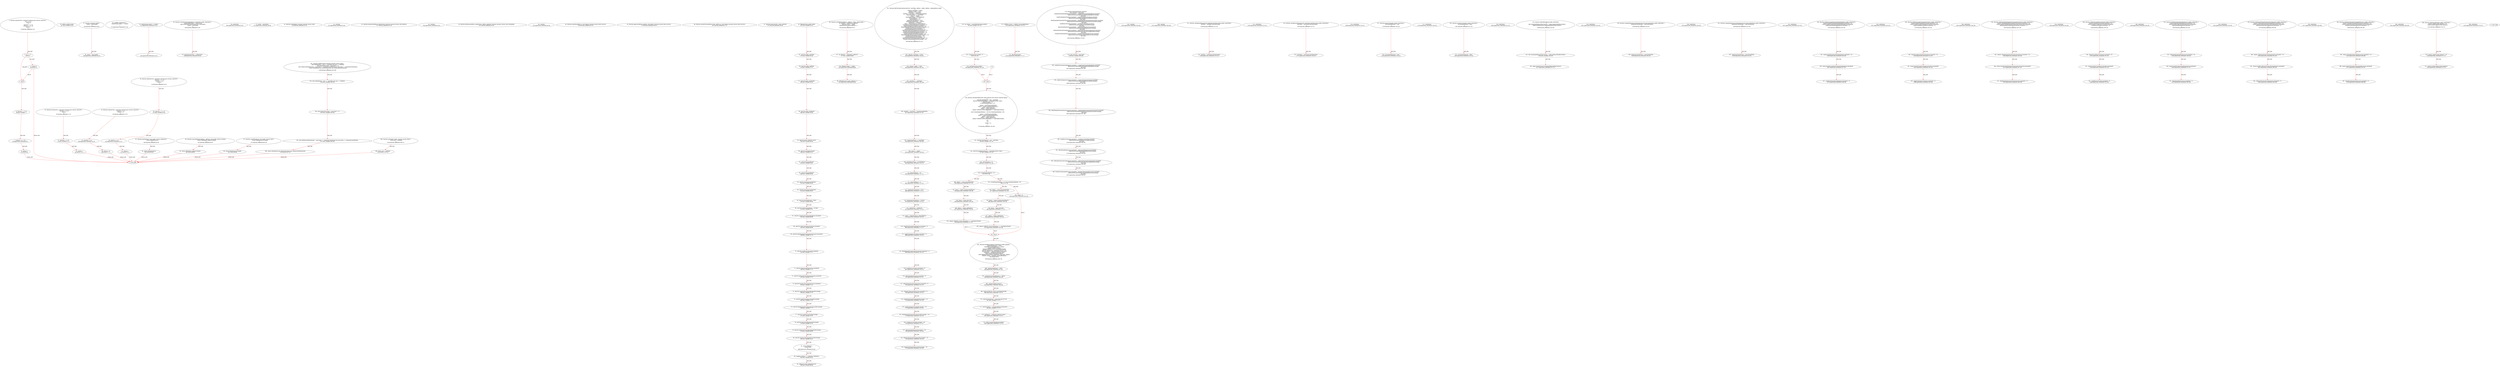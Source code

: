 digraph  {
12 [label="2_ function mul(uint256 a, uint256 b) internal pure returns (uint256) {\n    if (a == 0) {\n      return 0;\n    }\n    uint256 c = a * b;\n    assert(c / a == b);\n    return c;\n  }\n12-function_definition-3-10", method="mul(uint256 a,uint256 b)", type_label=function_definition];
29 [label="3_ if_a == 0\n29-if-4-6", method="mul(uint256 a,uint256 b)", type_label=if];
1574 [label="3_ end_if", method="mul(uint256 a,uint256 b)", type_label=end_if];
34 [label="4_ return 0;\n34-return-5-5", method="mul(uint256 a,uint256 b)", type_label=return];
36 [label="6_ uint256 c = a * b;\n36-new_variable-7-7", method="mul(uint256 a,uint256 b)", type_label=new_variable];
44 [label="7_ assert(c / a == b);\n44-expression_statement-8-8", method="mul(uint256 a,uint256 b)", type_label=expression_statement];
53 [label="8_ return c;\n53-return-9-9", method="mul(uint256 a,uint256 b)", type_label=return];
55 [label="10_ function div(uint256 a, uint256 b) internal pure returns (uint256) {\n    uint256 c = a / b;\n    return c;\n  }\n55-function_definition-11-14", method="div(uint256 a,uint256 b)", type_label=function_definition];
72 [label="11_ uint256 c = a / b;\n72-new_variable-12-12", method="div(uint256 a,uint256 b)", type_label=new_variable];
80 [label="12_ return c;\n80-return-13-13", method="div(uint256 a,uint256 b)", type_label=return];
82 [label="14_ function sub(uint256 a, uint256 b) internal pure returns (uint256) {\n    assert(b <= a);\n    return a - b;\n  }\n82-function_definition-15-18", method="sub(uint256 a,uint256 b)", type_label=function_definition];
99 [label="15_ assert(b <= a);\n99-expression_statement-16-16", method="sub(uint256 a,uint256 b)", type_label=expression_statement];
106 [label="16_ return a - b;\n106-return-17-17", method="sub(uint256 a,uint256 b)", type_label=return];
110 [label="18_ function add(uint256 a, uint256 b) internal pure returns (uint256) {\n    uint256 c = a + b;\n    assert(c >= a);\n    return c;\n  }\n110-function_definition-19-23", method="add(uint256 a,uint256 b)", type_label=function_definition];
127 [label="19_ uint256 c = a + b;\n127-new_variable-20-20", method="add(uint256 a,uint256 b)", type_label=new_variable];
135 [label="20_ assert(c >= a);\n135-expression_statement-21-21", method="add(uint256 a,uint256 b)", type_label=expression_statement];
142 [label="21_ return c;\n142-return-22-22", method="add(uint256 a,uint256 b)", type_label=return];
147 [label="25_ address public owner;\n147-new_variable-26-26", method="", type_label=new_variable];
162 [label="27_ function Ownable() public {\n    owner = msg.sender;\n  }\n162-function_definition-28-30", method="Ownable()", type_label=function_definition];
166 [label="28_ owner = msg.sender;\n166-expression_statement-29-29", method="Ownable()", type_label=expression_statement];
172 [label="30_ modifier onlyOwner() {\n    require(msg.sender == owner);\n    _;\n  }\n172-expression_statement-31-34", method="", type_label=expression_statement];
175 [label="31_ require(msg.sender == owner);\n175-expression_statement-32-32", method="", type_label=expression_statement];
184 [label="32_ _;\n184-expression_statement-33-33", method="", type_label=expression_statement];
186 [label="34_ function transferOwnership(address newOwner) public onlyOwner {\n    require(newOwner != address(0));\n    emit OwnershipTransferred(owner, newOwner);\n    owner = newOwner;\n  }\n186-function_definition-35-39", method="transferOwnership(address newOwner)", type_label=function_definition];
193 [label="34_ onlyOwner\n193-expression_statement-35-35", method="transferOwnership(address newOwner)", type_label=expression_statement];
196 [label="35_ require(newOwner != address(0));\n196-expression_statement-36-36", method="transferOwnership(address newOwner)", type_label=expression_statement];
211 [label="37_ owner = newOwner;\n211-expression_statement-38-38", method="transferOwnership(address newOwner)", type_label=expression_statement];
218 [label="41_ function totalSupply() external constant returns (uint);\n218-function_definition-42-42", method="totalSupply()", type_label=function_definition];
221 [label="41_ constant\n221-expression_statement-42-42", method="totalSupply()", type_label=expression_statement];
227 [label="42_ function balanceOf(address tokenOwner) external constant returns (uint balance);\n227-function_definition-43-43", method="balanceOf(address tokenOwner)", type_label=function_definition];
234 [label="42_ constant\n234-expression_statement-43-43", method="balanceOf(address tokenOwner)", type_label=expression_statement];
241 [label="43_ function allowance(address tokenOwner, address spender) external constant returns (uint remaining);\n241-function_definition-44-44", method="allowance(address tokenOwner,address spender)", type_label=function_definition];
252 [label="43_ constant\n252-expression_statement-44-44", method="allowance(address tokenOwner,address spender)", type_label=expression_statement];
259 [label="44_ function transfer(address to, uint tokens) external returns (bool success);\n259-function_definition-45-45", method="transfer(address to,uint tokens)", type_label=function_definition];
275 [label="45_ function approve(address spender, uint tokens) external returns (bool success);\n275-function_definition-46-46", method="approve(address spender,uint tokens)", type_label=function_definition];
291 [label="46_ function transferFrom(address from, address to, uint tokens) external returns (bool success);\n291-function_definition-47-47", method="transferFrom(address from,address to,uint tokens)", type_label=function_definition];
311 [label="47_ function burn(uint256 _value) external;\n311-function_definition-48-48", method="burn(uint256 _value)", type_label=function_definition];
367 [label="54_ TokenInterface public token;\n367-new_variable-55-55", method="", type_label=new_variable];
373 [label="55_ uint256 public startTime;\n373-new_variable-56-56", method="", type_label=new_variable];
378 [label="56_ uint256 public endTime;\n378-new_variable-57-57", method="", type_label=new_variable];
383 [label="57_ uint256 public ratePerWei;\n383-new_variable-58-58", method="", type_label=new_variable];
388 [label="58_ uint256 public weiRaised;\n388-new_variable-59-59", method="", type_label=new_variable];
393 [label="59_ uint256 public TOKENS_SOLD;\n393-new_variable-60-60", method="", type_label=new_variable];
398 [label="60_ uint256 maxTokensToSale;\n398-new_variable-61-61", method="", type_label=new_variable];
402 [label="61_ uint256 bonusInPhase1;\n402-new_variable-62-62", method="", type_label=new_variable];
406 [label="62_ uint256 bonusInPhase2;\n406-new_variable-63-63", method="", type_label=new_variable];
410 [label="63_ uint256 minimumContribution;\n410-new_variable-64-64", method="", type_label=new_variable];
414 [label="64_ uint256 maximumContribution;\n414-new_variable-65-65", method="", type_label=new_variable];
418 [label="65_ bool isCrowdsalePaused = false;\n418-new_variable-66-66", method="", type_label=new_variable];
424 [label="66_ uint256 totalDurationInDays = 30 days;\n424-new_variable-67-67", method="", type_label=new_variable];
430 [label="67_ uint256 LongTermFoundationBudgetAccumulated;\n430-new_variable-68-68", method="", type_label=new_variable];
434 [label="68_ uint256 LegalContingencyFundsAccumulated;\n434-new_variable-69-69", method="", type_label=new_variable];
438 [label="69_ uint256 MarketingAndCommunityOutreachAccumulated;\n438-new_variable-70-70", method="", type_label=new_variable];
442 [label="70_ uint256 CashReserveFundAccumulated;\n442-new_variable-71-71", method="", type_label=new_variable];
446 [label="71_ uint256 OperationalExpensesAccumulated;\n446-new_variable-72-72", method="", type_label=new_variable];
450 [label="72_ uint256 SoftwareProductDevelopmentAccumulated;\n450-new_variable-73-73", method="", type_label=new_variable];
454 [label="73_ uint256 FoundersTeamAndAdvisorsAccumulated;\n454-new_variable-74-74", method="", type_label=new_variable];
458 [label="74_ uint256 LongTermFoundationBudgetPercentage;\n458-new_variable-75-75", method="", type_label=new_variable];
462 [label="75_ uint256 LegalContingencyFundsPercentage;\n462-new_variable-76-76", method="", type_label=new_variable];
466 [label="76_ uint256 MarketingAndCommunityOutreachPercentage;\n466-new_variable-77-77", method="", type_label=new_variable];
470 [label="77_ uint256 CashReserveFundPercentage;\n470-new_variable-78-78", method="", type_label=new_variable];
474 [label="78_ uint256 OperationalExpensesPercentage;\n474-new_variable-79-79", method="", type_label=new_variable];
478 [label="79_ uint256 SoftwareProductDevelopmentPercentage;\n478-new_variable-80-80", method="", type_label=new_variable];
482 [label="80_ uint256 FoundersTeamAndAdvisorsPercentage;\n482-new_variable-81-81", method="", type_label=new_variable];
486 [label="81_ struct Whitelist {\n    	string Email;\n    }\n486-expression_statement-82-84", method="Whitelist()", type_label=expression_statement];
492 [label="84_ mapping (address => Whitelist) Whitelists;\n492-new_variable-85-85", method="", type_label=new_variable];
499 [label="85_ address[] public WhitelistsAccts;\n499-new_variable-86-86", method="", type_label=new_variable];
505 [label="86_ function setWhitelist(address _address, string _Email) public  {\n        var whitelist = Whitelists[_address];\n        whitelist.Email = _Email;\n    	WhitelistsAccts.push(_address) -1;\n    }\n505-function_definition-87-91", method="setWhitelist(address _address,string _Email)", type_label=function_definition];
517 [label="87_ var whitelist = Whitelists[_address];\n517-new_variable-88-88", method="setWhitelist(address _address,string _Email)", type_label=new_variable];
525 [label="88_ whitelist.Email = _Email;\n525-expression_statement-89-89", method="setWhitelist(address _address,string _Email)", type_label=expression_statement];
531 [label="89_ WhitelistsAccts.push(_address) -1;\n531-expression_statement-90-90", method="setWhitelist(address _address,string _Email)", type_label=expression_statement];
540 [label="91_ function getWhitelist() view public returns (address[]) {\n    	return WhitelistsAccts;\n    }\n540-function_definition-92-94", method="getWhitelist()", type_label=function_definition];
550 [label="92_ return WhitelistsAccts;\n550-return-93-93", method="getWhitelist()", type_label=return];
552 [label="94_ function searchWhitelist(address _address) view public returns (string){\n        return (Whitelists[_address].Email);\n    }\n552-function_definition-95-97", method="searchWhitelist(address _address)", type_label=function_definition];
565 [label="95_ return (Whitelists[_address].Email);\n565-return-96-96", method="searchWhitelist(address _address)", type_label=return];
572 [label="97_ function countWhitelists() view public returns (uint) {\n        return WhitelistsAccts.length;\n    }\n572-function_definition-98-100", method="countWhitelists()", type_label=function_definition];
581 [label="98_ return WhitelistsAccts.length;\n581-return-99-99", method="countWhitelists()", type_label=return];
603 [label="101_ function KRCPreSaleContract(uint256 _startTime, address _wallet, address _tokenAddress) public \n  {\n    require(_startTime >=now);\n    require(_wallet != 0x0);\n    startTime = _startTime;  \n    endTime = startTime + totalDurationInDays;\n    require(endTime >= startTime);\n    owner = _wallet;\n    maxTokensToSale = 87500000e18;\n    bonusInPhase1 = 10;\n    bonusInPhase2 = 5;\n    minimumContribution = 5e17;\n    maximumContribution = 150e18;\n    ratePerWei = 10000e18;\n    token = TokenInterface(_tokenAddress);\n    LongTermFoundationBudgetAccumulated = 0;\n    LegalContingencyFundsAccumulated = 0;\n    MarketingAndCommunityOutreachAccumulated = 0;\n    CashReserveFundAccumulated = 0;\n    OperationalExpensesAccumulated = 0;\n    SoftwareProductDevelopmentAccumulated = 0;\n    FoundersTeamAndAdvisorsAccumulated = 0;\n    LongTermFoundationBudgetPercentage = 15;\n    LegalContingencyFundsPercentage = 10;\n    MarketingAndCommunityOutreachPercentage = 10;\n    CashReserveFundPercentage = 20;\n    OperationalExpensesPercentage = 10;\n    SoftwareProductDevelopmentPercentage = 15;\n    FoundersTeamAndAdvisorsPercentage = 20;\n  }\n603-function_definition-102-131", method="KRCPreSaleContract(uint256 _startTime,address _wallet,address _tokenAddress)", type_label=function_definition];
619 [label="103_ require(_startTime >=now);\n619-expression_statement-104-104", method="KRCPreSaleContract(uint256 _startTime,address _wallet,address _tokenAddress)", type_label=expression_statement];
626 [label="104_ require(_wallet != 0x0);\n626-expression_statement-105-105", method="KRCPreSaleContract(uint256 _startTime,address _wallet,address _tokenAddress)", type_label=expression_statement];
633 [label="105_ startTime = _startTime;\n633-expression_statement-106-106", method="KRCPreSaleContract(uint256 _startTime,address _wallet,address _tokenAddress)", type_label=expression_statement];
637 [label="106_ endTime = startTime + totalDurationInDays;\n637-expression_statement-107-107", method="KRCPreSaleContract(uint256 _startTime,address _wallet,address _tokenAddress)", type_label=expression_statement];
643 [label="107_ require(endTime >= startTime);\n643-expression_statement-108-108", method="KRCPreSaleContract(uint256 _startTime,address _wallet,address _tokenAddress)", type_label=expression_statement];
650 [label="108_ owner = _wallet;\n650-expression_statement-109-109", method="KRCPreSaleContract(uint256 _startTime,address _wallet,address _tokenAddress)", type_label=expression_statement];
654 [label="109_ maxTokensToSale = 87500000e18;\n654-expression_statement-110-110", method="KRCPreSaleContract(uint256 _startTime,address _wallet,address _tokenAddress)", type_label=expression_statement];
658 [label="110_ bonusInPhase1 = 10;\n658-expression_statement-111-111", method="KRCPreSaleContract(uint256 _startTime,address _wallet,address _tokenAddress)", type_label=expression_statement];
662 [label="111_ bonusInPhase2 = 5;\n662-expression_statement-112-112", method="KRCPreSaleContract(uint256 _startTime,address _wallet,address _tokenAddress)", type_label=expression_statement];
666 [label="112_ minimumContribution = 5e17;\n666-expression_statement-113-113", method="KRCPreSaleContract(uint256 _startTime,address _wallet,address _tokenAddress)", type_label=expression_statement];
670 [label="113_ maximumContribution = 150e18;\n670-expression_statement-114-114", method="KRCPreSaleContract(uint256 _startTime,address _wallet,address _tokenAddress)", type_label=expression_statement];
674 [label="114_ ratePerWei = 10000e18;\n674-expression_statement-115-115", method="KRCPreSaleContract(uint256 _startTime,address _wallet,address _tokenAddress)", type_label=expression_statement];
678 [label="115_ token = TokenInterface(_tokenAddress);\n678-expression_statement-116-116", method="KRCPreSaleContract(uint256 _startTime,address _wallet,address _tokenAddress)", type_label=expression_statement];
685 [label="116_ LongTermFoundationBudgetAccumulated = 0;\n685-expression_statement-117-117", method="KRCPreSaleContract(uint256 _startTime,address _wallet,address _tokenAddress)", type_label=expression_statement];
689 [label="117_ LegalContingencyFundsAccumulated = 0;\n689-expression_statement-118-118", method="KRCPreSaleContract(uint256 _startTime,address _wallet,address _tokenAddress)", type_label=expression_statement];
693 [label="118_ MarketingAndCommunityOutreachAccumulated = 0;\n693-expression_statement-119-119", method="KRCPreSaleContract(uint256 _startTime,address _wallet,address _tokenAddress)", type_label=expression_statement];
697 [label="119_ CashReserveFundAccumulated = 0;\n697-expression_statement-120-120", method="KRCPreSaleContract(uint256 _startTime,address _wallet,address _tokenAddress)", type_label=expression_statement];
701 [label="120_ OperationalExpensesAccumulated = 0;\n701-expression_statement-121-121", method="KRCPreSaleContract(uint256 _startTime,address _wallet,address _tokenAddress)", type_label=expression_statement];
705 [label="121_ SoftwareProductDevelopmentAccumulated = 0;\n705-expression_statement-122-122", method="KRCPreSaleContract(uint256 _startTime,address _wallet,address _tokenAddress)", type_label=expression_statement];
709 [label="122_ FoundersTeamAndAdvisorsAccumulated = 0;\n709-expression_statement-123-123", method="KRCPreSaleContract(uint256 _startTime,address _wallet,address _tokenAddress)", type_label=expression_statement];
713 [label="123_ LongTermFoundationBudgetPercentage = 15;\n713-expression_statement-124-124", method="KRCPreSaleContract(uint256 _startTime,address _wallet,address _tokenAddress)", type_label=expression_statement];
717 [label="124_ LegalContingencyFundsPercentage = 10;\n717-expression_statement-125-125", method="KRCPreSaleContract(uint256 _startTime,address _wallet,address _tokenAddress)", type_label=expression_statement];
721 [label="125_ MarketingAndCommunityOutreachPercentage = 10;\n721-expression_statement-126-126", method="KRCPreSaleContract(uint256 _startTime,address _wallet,address _tokenAddress)", type_label=expression_statement];
725 [label="126_ CashReserveFundPercentage = 20;\n725-expression_statement-127-127", method="KRCPreSaleContract(uint256 _startTime,address _wallet,address _tokenAddress)", type_label=expression_statement];
729 [label="127_ OperationalExpensesPercentage = 10;\n729-expression_statement-128-128", method="KRCPreSaleContract(uint256 _startTime,address _wallet,address _tokenAddress)", type_label=expression_statement];
733 [label="128_ SoftwareProductDevelopmentPercentage = 15;\n733-expression_statement-129-129", method="KRCPreSaleContract(uint256 _startTime,address _wallet,address _tokenAddress)", type_label=expression_statement];
737 [label="129_ FoundersTeamAndAdvisorsPercentage = 20;\n737-expression_statement-130-130", method="KRCPreSaleContract(uint256 _startTime,address _wallet,address _tokenAddress)", type_label=expression_statement];
745 [label="132_ var isexist = searchWhitelist(msg.sender);\n745-new_variable-133-133", method="", type_label=new_variable];
756 [label="133_ if_bytes(isexist).length > 0\n756-if-134-138", method="", type_label=if];
2301 [label="133_ end_if", method="", type_label=end_if];
765 [label="134_ buyTokens(msg.sender);\n765-expression_statement-135-135", method="", type_label=expression_statement];
775 [label="139_ function calculateTokens(uint value) internal view returns (uint256 tokens) \n    {\n        uint256 timeElapsed = now - startTime;\n        uint256 timeElapsedInDays = timeElapsed.div(1 days);\n        uint256 bonus = 0;\n        if (timeElapsedInDays <15)\n        {\n            tokens = value.mul(ratePerWei);\n            bonus = tokens.mul(bonusInPhase1); \n            bonus = bonus.div(100);\n            tokens = tokens.add(bonus);\n            require (TOKENS_SOLD.add(tokens) <= maxTokensToSale);\n        }\n        else if (timeElapsedInDays >=15 && timeElapsedInDays <30)\n        {\n            tokens = value.mul(ratePerWei);\n            bonus = tokens.mul(bonusInPhase2); \n            bonus = bonus.div(100);\n            tokens = tokens.add(bonus);\n            require (TOKENS_SOLD.add(tokens) <= maxTokensToSale);\n        }\n        else \n        {\n            bonus = 0;\n        }\n    }\n775-function_definition-140-165", method="calculateTokens(uint value)", type_label=function_definition];
789 [label="141_ uint256 timeElapsed = now - startTime;\n789-new_variable-142-142", method="calculateTokens(uint value)", type_label=new_variable];
797 [label="142_ uint256 timeElapsedInDays = timeElapsed.div(1 days);\n797-new_variable-143-143", method="calculateTokens(uint value)", type_label=new_variable];
809 [label="143_ uint256 bonus = 0;\n809-new_variable-144-144", method="calculateTokens(uint value)", type_label=new_variable];
815 [label="144_ if_timeElapsedInDays <15\n815-if-145-164", method="calculateTokens(uint value)", type_label=if];
2360 [label="144_ end_if", method="calculateTokens(uint value)", type_label=end_if];
820 [label="146_ tokens = value.mul(ratePerWei);\n820-expression_statement-147-147", method="calculateTokens(uint value)", type_label=expression_statement];
829 [label="147_ bonus = tokens.mul(bonusInPhase1);\n829-expression_statement-148-148", method="calculateTokens(uint value)", type_label=expression_statement];
838 [label="148_ bonus = bonus.div(100);\n838-expression_statement-149-149", method="calculateTokens(uint value)", type_label=expression_statement];
847 [label="149_ tokens = tokens.add(bonus);\n847-expression_statement-150-150", method="calculateTokens(uint value)", type_label=expression_statement];
856 [label="150_ require (TOKENS_SOLD.add(tokens) <= maxTokensToSale);\n856-expression_statement-151-151", method="calculateTokens(uint value)", type_label=expression_statement];
868 [label="152_ if_timeElapsedInDays >=15 && timeElapsedInDays <30\n868-if-153-164", method="calculateTokens(uint value)", type_label=if];
877 [label="154_ tokens = value.mul(ratePerWei);\n877-expression_statement-155-155", method="calculateTokens(uint value)", type_label=expression_statement];
886 [label="155_ bonus = tokens.mul(bonusInPhase2);\n886-expression_statement-156-156", method="calculateTokens(uint value)", type_label=expression_statement];
895 [label="156_ bonus = bonus.div(100);\n895-expression_statement-157-157", method="calculateTokens(uint value)", type_label=expression_statement];
904 [label="157_ tokens = tokens.add(bonus);\n904-expression_statement-158-158", method="calculateTokens(uint value)", type_label=expression_statement];
913 [label="158_ require (TOKENS_SOLD.add(tokens) <= maxTokensToSale);\n913-expression_statement-159-159", method="calculateTokens(uint value)", type_label=expression_statement];
926 [label="162_ bonus = 0;\n926-expression_statement-163-163", method="calculateTokens(uint value)", type_label=expression_statement];
930 [label="165_ function buyTokens(address beneficiary) public payable {\n    require(beneficiary != 0x0);\n    require(isCrowdsalePaused == false);\n    require(validPurchase());\n    require(TOKENS_SOLD<maxTokensToSale);\n    uint256 weiAmount = msg.value.div(10**16);\n    uint256 tokens = calculateTokens(weiAmount);\n    weiRaised = weiRaised.add(msg.value);\n    token.transfer(beneficiary,tokens);\n    emit TokenPurchase(owner, beneficiary, msg.value, tokens);\n    TOKENS_SOLD = TOKENS_SOLD.add(tokens);\n    distributeFunds();\n  }\n930-function_definition-166-178", method="buyTokens(address beneficiary)", type_label=function_definition];
939 [label="166_ require(beneficiary != 0x0);\n939-expression_statement-167-167", method="buyTokens(address beneficiary)", type_label=expression_statement];
946 [label="167_ require(isCrowdsalePaused == false);\n946-expression_statement-168-168", method="buyTokens(address beneficiary)", type_label=expression_statement];
954 [label="168_ require(validPurchase());\n954-expression_statement-169-169", method="buyTokens(address beneficiary)", type_label=expression_statement];
960 [label="169_ require(TOKENS_SOLD<maxTokensToSale);\n960-expression_statement-170-170", method="buyTokens(address beneficiary)", type_label=expression_statement];
967 [label="170_ uint256 weiAmount = msg.value.div(10**16);\n967-new_variable-171-171", method="buyTokens(address beneficiary)", type_label=new_variable];
982 [label="171_ uint256 tokens = calculateTokens(weiAmount);\n982-new_variable-172-172", method="buyTokens(address beneficiary)", type_label=new_variable];
991 [label="172_ weiRaised = weiRaised.add(msg.value);\n991-expression_statement-173-173", method="buyTokens(address beneficiary)", type_label=expression_statement];
1002 [label="173_ token.transfer(beneficiary,tokens);\n1002-expression_statement-174-174", method="buyTokens(address beneficiary)", type_label=expression_statement];
1023 [label="175_ TOKENS_SOLD = TOKENS_SOLD.add(tokens);\n1023-expression_statement-176-176", method="buyTokens(address beneficiary)", type_label=expression_statement];
1032 [label="176_ distributeFunds();\n1032-expression_statement-177-177", method="buyTokens(address beneficiary)", type_label=expression_statement];
1035 [label="178_ function distributeFunds() internal {\n      uint received = msg.value;\n      LongTermFoundationBudgetAccumulated = LongTermFoundationBudgetAccumulated\n                                            .add(received.mul(LongTermFoundationBudgetPercentage)\n                                            .div(100));\n      LegalContingencyFundsAccumulated = LegalContingencyFundsAccumulated\n                                         .add(received.mul(LegalContingencyFundsPercentage)\n                                         .div(100));\n      MarketingAndCommunityOutreachAccumulated = MarketingAndCommunityOutreachAccumulated\n                                                 .add(received.mul(MarketingAndCommunityOutreachPercentage)\n                                                 .div(100));\n      CashReserveFundAccumulated = CashReserveFundAccumulated\n                                   .add(received.mul(CashReserveFundPercentage)\n                                   .div(100));\n      OperationalExpensesAccumulated = OperationalExpensesAccumulated\n                                       .add(received.mul(OperationalExpensesPercentage)\n                                       .div(100));\n      SoftwareProductDevelopmentAccumulated = SoftwareProductDevelopmentAccumulated\n                                              .add(received.mul(SoftwareProductDevelopmentPercentage)\n                                              .div(100));\n      FoundersTeamAndAdvisorsAccumulated = FoundersTeamAndAdvisorsAccumulated\n                                            .add(received.mul(FoundersTeamAndAdvisorsPercentage)\n                                            .div(100));\n  }\n1035-function_definition-179-202", method="distributeFunds()", type_label=function_definition];
1039 [label="179_ uint received = msg.value;\n1039-new_variable-180-180", method="distributeFunds()", type_label=new_variable];
1047 [label="180_ LongTermFoundationBudgetAccumulated = LongTermFoundationBudgetAccumulated\n                                            .add(received.mul(LongTermFoundationBudgetPercentage)\n                                            .div(100));\n1047-expression_statement-181-183", method="distributeFunds()", type_label=expression_statement];
1066 [label="183_ LegalContingencyFundsAccumulated = LegalContingencyFundsAccumulated\n                                         .add(received.mul(LegalContingencyFundsPercentage)\n                                         .div(100));\n1066-expression_statement-184-186", method="distributeFunds()", type_label=expression_statement];
1085 [label="186_ MarketingAndCommunityOutreachAccumulated = MarketingAndCommunityOutreachAccumulated\n                                                 .add(received.mul(MarketingAndCommunityOutreachPercentage)\n                                                 .div(100));\n1085-expression_statement-187-189", method="distributeFunds()", type_label=expression_statement];
1104 [label="189_ CashReserveFundAccumulated = CashReserveFundAccumulated\n                                   .add(received.mul(CashReserveFundPercentage)\n                                   .div(100));\n1104-expression_statement-190-192", method="distributeFunds()", type_label=expression_statement];
1123 [label="192_ OperationalExpensesAccumulated = OperationalExpensesAccumulated\n                                       .add(received.mul(OperationalExpensesPercentage)\n                                       .div(100));\n1123-expression_statement-193-195", method="distributeFunds()", type_label=expression_statement];
1142 [label="195_ SoftwareProductDevelopmentAccumulated = SoftwareProductDevelopmentAccumulated\n                                              .add(received.mul(SoftwareProductDevelopmentPercentage)\n                                              .div(100));\n1142-expression_statement-196-198", method="distributeFunds()", type_label=expression_statement];
1161 [label="198_ FoundersTeamAndAdvisorsAccumulated = FoundersTeamAndAdvisorsAccumulated\n                                            .add(received.mul(FoundersTeamAndAdvisorsPercentage)\n                                            .div(100));\n1161-expression_statement-199-201", method="distributeFunds()", type_label=expression_statement];
1180 [label="202_ function validPurchase() internal constant returns (bool) {\n    bool withinPeriod = now >= startTime && now <= endTime;\n    bool nonZeroPurchase = msg.value != 0;\n    bool withinContributionLimit = msg.value >= minimumContribution && msg.value <= maximumContribution;\n    return withinPeriod && nonZeroPurchase && withinContributionLimit;\n  }\n1180-function_definition-203-208", method="validPurchase()", type_label=function_definition];
1183 [label="202_ constant\n1183-expression_statement-203-203", method="validPurchase()", type_label=expression_statement];
1190 [label="203_ bool withinPeriod = now >= startTime && now <= endTime;\n1190-new_variable-204-204", method="validPurchase()", type_label=new_variable];
1202 [label="204_ bool nonZeroPurchase = msg.value != 0;\n1202-new_variable-205-205", method="validPurchase()", type_label=new_variable];
1212 [label="205_ bool withinContributionLimit = msg.value >= minimumContribution && msg.value <= maximumContribution;\n1212-new_variable-206-206", method="validPurchase()", type_label=new_variable];
1228 [label="206_ return withinPeriod && nonZeroPurchase && withinContributionLimit;\n1228-return-207-207", method="validPurchase()", type_label=return];
1234 [label="208_ function hasEnded() public constant returns (bool) {\n    return now > endTime;\n  }\n1234-function_definition-209-211", method="hasEnded()", type_label=function_definition];
1237 [label="208_ constant\n1237-expression_statement-209-209", method="hasEnded()", type_label=expression_statement];
1244 [label="209_ return now > endTime;\n1244-return-210-210", method="hasEnded()", type_label=return];
1248 [label="211_ function changeEndDate(uint256 endTimeUnixTimestamp) public onlyOwner{\n        endTime = endTimeUnixTimestamp;\n    }\n1248-function_definition-212-214", method="changeEndDate(uint256 endTimeUnixTimestamp)", type_label=function_definition];
1255 [label="211_ onlyOwner\n1255-expression_statement-212-212", method="changeEndDate(uint256 endTimeUnixTimestamp)", type_label=expression_statement];
1258 [label="212_ endTime = endTimeUnixTimestamp;\n1258-expression_statement-213-213", method="changeEndDate(uint256 endTimeUnixTimestamp)", type_label=expression_statement];
1262 [label="214_ function changeStartDate(uint256 startTimeUnixTimestamp) public onlyOwner{\n        startTime = startTimeUnixTimestamp;\n    }\n1262-function_definition-215-217", method="changeStartDate(uint256 startTimeUnixTimestamp)", type_label=function_definition];
1269 [label="214_ onlyOwner\n1269-expression_statement-215-215", method="changeStartDate(uint256 startTimeUnixTimestamp)", type_label=expression_statement];
1272 [label="215_ startTime = startTimeUnixTimestamp;\n1272-expression_statement-216-216", method="changeStartDate(uint256 startTimeUnixTimestamp)", type_label=expression_statement];
1276 [label="217_ function pauseCrowdsale() public onlyOwner {\n        isCrowdsalePaused = true;\n    }\n1276-function_definition-218-220", method="pauseCrowdsale()", type_label=function_definition];
1279 [label="217_ onlyOwner\n1279-expression_statement-218-218", method="pauseCrowdsale()", type_label=expression_statement];
1282 [label="218_ isCrowdsalePaused = true;\n1282-expression_statement-219-219", method="pauseCrowdsale()", type_label=expression_statement];
1287 [label="220_ function resumeCrowdsale() public onlyOwner {\n        isCrowdsalePaused = false;\n    }\n1287-function_definition-221-223", method="resumeCrowdsale()", type_label=function_definition];
1290 [label="220_ onlyOwner\n1290-expression_statement-221-221", method="resumeCrowdsale()", type_label=expression_statement];
1293 [label="221_ isCrowdsalePaused = false;\n1293-expression_statement-222-222", method="resumeCrowdsale()", type_label=expression_statement];
1298 [label="223_ function takeTokensBack() public onlyOwner\n     {\n         uint remainingTokensInTheContract = token.balanceOf(address(this));\n         token.transfer(owner,remainingTokensInTheContract);\n     }\n1298-function_definition-224-228", method="takeTokensBack()", type_label=function_definition];
1301 [label="223_ onlyOwner\n1301-expression_statement-224-224", method="takeTokensBack()", type_label=expression_statement];
1304 [label="225_ uint remainingTokensInTheContract = token.balanceOf(address(this));\n1304-new_variable-226-226", method="takeTokensBack()", type_label=new_variable];
1317 [label="226_ token.transfer(owner,remainingTokensInTheContract);\n1317-expression_statement-227-227", method="takeTokensBack()", type_label=expression_statement];
1326 [label="228_ function changeMinimumContribution(uint256 minContribution) public onlyOwner {\n        minimumContribution = minContribution;\n    }\n1326-function_definition-229-231", method="changeMinimumContribution(uint256 minContribution)", type_label=function_definition];
1333 [label="228_ onlyOwner\n1333-expression_statement-229-229", method="changeMinimumContribution(uint256 minContribution)", type_label=expression_statement];
1336 [label="229_ minimumContribution = minContribution;\n1336-expression_statement-230-230", method="changeMinimumContribution(uint256 minContribution)", type_label=expression_statement];
1340 [label="231_ function changeMaximumContribution(uint256 maxContribution) public onlyOwner {\n        maximumContribution = maxContribution;\n    }\n1340-function_definition-232-234", method="changeMaximumContribution(uint256 maxContribution)", type_label=function_definition];
1347 [label="231_ onlyOwner\n1347-expression_statement-232-232", method="changeMaximumContribution(uint256 maxContribution)", type_label=expression_statement];
1350 [label="232_ maximumContribution = maxContribution;\n1350-expression_statement-233-233", method="changeMaximumContribution(uint256 maxContribution)", type_label=expression_statement];
1354 [label="234_ function withdrawLongTermFoundationBudget() public onlyOwner {\n        require(LongTermFoundationBudgetAccumulated > 0);\n        owner.transfer(LongTermFoundationBudgetAccumulated);\n        LongTermFoundationBudgetAccumulated = 0;\n    }\n1354-function_definition-235-239", method="withdrawLongTermFoundationBudget()", type_label=function_definition];
1357 [label="234_ onlyOwner\n1357-expression_statement-235-235", method="withdrawLongTermFoundationBudget()", type_label=expression_statement];
1360 [label="235_ require(LongTermFoundationBudgetAccumulated > 0);\n1360-expression_statement-236-236", method="withdrawLongTermFoundationBudget()", type_label=expression_statement];
1367 [label="236_ owner.transfer(LongTermFoundationBudgetAccumulated);\n1367-expression_statement-237-237", method="withdrawLongTermFoundationBudget()", type_label=expression_statement];
1374 [label="237_ LongTermFoundationBudgetAccumulated = 0;\n1374-expression_statement-238-238", method="withdrawLongTermFoundationBudget()", type_label=expression_statement];
1378 [label="239_ function withdrawLegalContingencyFunds() public onlyOwner {\n        require(LegalContingencyFundsAccumulated > 0);\n        owner.transfer(LegalContingencyFundsAccumulated);\n        LegalContingencyFundsAccumulated = 0;\n    }\n1378-function_definition-240-244", method="withdrawLegalContingencyFunds()", type_label=function_definition];
1381 [label="239_ onlyOwner\n1381-expression_statement-240-240", method="withdrawLegalContingencyFunds()", type_label=expression_statement];
1384 [label="240_ require(LegalContingencyFundsAccumulated > 0);\n1384-expression_statement-241-241", method="withdrawLegalContingencyFunds()", type_label=expression_statement];
1391 [label="241_ owner.transfer(LegalContingencyFundsAccumulated);\n1391-expression_statement-242-242", method="withdrawLegalContingencyFunds()", type_label=expression_statement];
1398 [label="242_ LegalContingencyFundsAccumulated = 0;\n1398-expression_statement-243-243", method="withdrawLegalContingencyFunds()", type_label=expression_statement];
1402 [label="244_ function withdrawMarketingAndCommunityOutreach() public onlyOwner {\n        require (MarketingAndCommunityOutreachAccumulated > 0);\n        owner.transfer(MarketingAndCommunityOutreachAccumulated);\n        MarketingAndCommunityOutreachAccumulated = 0;\n    }\n1402-function_definition-245-249", method="withdrawMarketingAndCommunityOutreach()", type_label=function_definition];
1405 [label="244_ onlyOwner\n1405-expression_statement-245-245", method="withdrawMarketingAndCommunityOutreach()", type_label=expression_statement];
1408 [label="245_ require (MarketingAndCommunityOutreachAccumulated > 0);\n1408-expression_statement-246-246", method="withdrawMarketingAndCommunityOutreach()", type_label=expression_statement];
1415 [label="246_ owner.transfer(MarketingAndCommunityOutreachAccumulated);\n1415-expression_statement-247-247", method="withdrawMarketingAndCommunityOutreach()", type_label=expression_statement];
1422 [label="247_ MarketingAndCommunityOutreachAccumulated = 0;\n1422-expression_statement-248-248", method="withdrawMarketingAndCommunityOutreach()", type_label=expression_statement];
1426 [label="249_ function withdrawCashReserveFund() public onlyOwner {\n        require(CashReserveFundAccumulated > 0);\n        owner.transfer(CashReserveFundAccumulated);\n        CashReserveFundAccumulated = 0;\n    }\n1426-function_definition-250-254", method="withdrawCashReserveFund()", type_label=function_definition];
1429 [label="249_ onlyOwner\n1429-expression_statement-250-250", method="withdrawCashReserveFund()", type_label=expression_statement];
1432 [label="250_ require(CashReserveFundAccumulated > 0);\n1432-expression_statement-251-251", method="withdrawCashReserveFund()", type_label=expression_statement];
1439 [label="251_ owner.transfer(CashReserveFundAccumulated);\n1439-expression_statement-252-252", method="withdrawCashReserveFund()", type_label=expression_statement];
1446 [label="252_ CashReserveFundAccumulated = 0;\n1446-expression_statement-253-253", method="withdrawCashReserveFund()", type_label=expression_statement];
1450 [label="254_ function withdrawOperationalExpenses() public onlyOwner {\n        require(OperationalExpensesAccumulated > 0);\n        owner.transfer(OperationalExpensesAccumulated);\n        OperationalExpensesAccumulated = 0;\n    }\n1450-function_definition-255-259", method="withdrawOperationalExpenses()", type_label=function_definition];
1453 [label="254_ onlyOwner\n1453-expression_statement-255-255", method="withdrawOperationalExpenses()", type_label=expression_statement];
1456 [label="255_ require(OperationalExpensesAccumulated > 0);\n1456-expression_statement-256-256", method="withdrawOperationalExpenses()", type_label=expression_statement];
1463 [label="256_ owner.transfer(OperationalExpensesAccumulated);\n1463-expression_statement-257-257", method="withdrawOperationalExpenses()", type_label=expression_statement];
1470 [label="257_ OperationalExpensesAccumulated = 0;\n1470-expression_statement-258-258", method="withdrawOperationalExpenses()", type_label=expression_statement];
1474 [label="259_ function withdrawSoftwareProductDevelopment() public onlyOwner {\n        require (SoftwareProductDevelopmentAccumulated > 0);\n        owner.transfer(SoftwareProductDevelopmentAccumulated);\n        SoftwareProductDevelopmentAccumulated = 0;\n    }\n1474-function_definition-260-264", method="withdrawSoftwareProductDevelopment()", type_label=function_definition];
1477 [label="259_ onlyOwner\n1477-expression_statement-260-260", method="withdrawSoftwareProductDevelopment()", type_label=expression_statement];
1480 [label="260_ require (SoftwareProductDevelopmentAccumulated > 0);\n1480-expression_statement-261-261", method="withdrawSoftwareProductDevelopment()", type_label=expression_statement];
1487 [label="261_ owner.transfer(SoftwareProductDevelopmentAccumulated);\n1487-expression_statement-262-262", method="withdrawSoftwareProductDevelopment()", type_label=expression_statement];
1494 [label="262_ SoftwareProductDevelopmentAccumulated = 0;\n1494-expression_statement-263-263", method="withdrawSoftwareProductDevelopment()", type_label=expression_statement];
1498 [label="264_ function withdrawFoundersTeamAndAdvisors() public onlyOwner {\n        require (FoundersTeamAndAdvisorsAccumulated > 0);\n        owner.transfer(FoundersTeamAndAdvisorsAccumulated);\n        FoundersTeamAndAdvisorsAccumulated = 0;\n    }\n1498-function_definition-265-269", method="withdrawFoundersTeamAndAdvisors()", type_label=function_definition];
1501 [label="264_ onlyOwner\n1501-expression_statement-265-265", method="withdrawFoundersTeamAndAdvisors()", type_label=expression_statement];
1504 [label="265_ require (FoundersTeamAndAdvisorsAccumulated > 0);\n1504-expression_statement-266-266", method="withdrawFoundersTeamAndAdvisors()", type_label=expression_statement];
1511 [label="266_ owner.transfer(FoundersTeamAndAdvisorsAccumulated);\n1511-expression_statement-267-267", method="withdrawFoundersTeamAndAdvisors()", type_label=expression_statement];
1518 [label="267_ FoundersTeamAndAdvisorsAccumulated = 0;\n1518-expression_statement-268-268", method="withdrawFoundersTeamAndAdvisors()", type_label=expression_statement];
1522 [label="269_ function withdrawAllFunds() public onlyOwner {\n        require (address(this).balance > 0);\n        owner.transfer(address(this).balance);\n    }\n1522-function_definition-270-273", method="withdrawAllFunds()", type_label=function_definition];
1525 [label="269_ onlyOwner\n1525-expression_statement-270-270", method="withdrawAllFunds()", type_label=expression_statement];
1528 [label="270_ require (address(this).balance > 0);\n1528-expression_statement-271-271", method="withdrawAllFunds()", type_label=expression_statement];
1539 [label="271_ owner.transfer(address(this).balance);\n1539-expression_statement-272-272", method="withdrawAllFunds()", type_label=expression_statement];
1 [label="0_ start_node", method="", type_label=start];
2 [label="0_ exit_node", method="", type_label=exit];
773;
12 -> 29  [color=red, controlflow_type=next_line, edge_type=CFG_edge, key=0, label=next_line];
29 -> 34  [color=red, controlflow_type=pos_next, edge_type=CFG_edge, key=0, label=pos_next];
29 -> 1574  [color=red, controlflow_type=neg_next, edge_type=CFG_edge, key=0, label=neg_next];
1574 -> 36  [color=red, controlflow_type=next_line, edge_type=CFG_edge, key=0, label=next_line];
34 -> 1574  [color=red, controlflow_type=end_if, edge_type=CFG_edge, key=0, label=end_if];
34 -> 2  [color=red, controlflow_type=return_exit, edge_type=CFG_edge, key=0, label=return_exit];
36 -> 44  [color=red, controlflow_type=next_line, edge_type=CFG_edge, key=0, label=next_line];
44 -> 53  [color=red, controlflow_type=next_line, edge_type=CFG_edge, key=0, label=next_line];
53 -> 2  [color=red, controlflow_type=return_exit, edge_type=CFG_edge, key=0, label=return_exit];
55 -> 72  [color=red, controlflow_type=next_line, edge_type=CFG_edge, key=0, label=next_line];
72 -> 80  [color=red, controlflow_type=next_line, edge_type=CFG_edge, key=0, label=next_line];
80 -> 2  [color=red, controlflow_type=return_exit, edge_type=CFG_edge, key=0, label=return_exit];
82 -> 99  [color=red, controlflow_type=next_line, edge_type=CFG_edge, key=0, label=next_line];
99 -> 106  [color=red, controlflow_type=next_line, edge_type=CFG_edge, key=0, label=next_line];
106 -> 2  [color=red, controlflow_type=return_exit, edge_type=CFG_edge, key=0, label=return_exit];
110 -> 127  [color=red, controlflow_type=next_line, edge_type=CFG_edge, key=0, label=next_line];
127 -> 135  [color=red, controlflow_type=next_line, edge_type=CFG_edge, key=0, label=next_line];
135 -> 142  [color=red, controlflow_type=next_line, edge_type=CFG_edge, key=0, label=next_line];
142 -> 2  [color=red, controlflow_type=return_exit, edge_type=CFG_edge, key=0, label=return_exit];
162 -> 166  [color=red, controlflow_type=next_line, edge_type=CFG_edge, key=0, label=next_line];
175 -> 184  [color=red, controlflow_type=next_line, edge_type=CFG_edge, key=0, label=next_line];
186 -> 196  [color=red, controlflow_type=next_line, edge_type=CFG_edge, key=0, label=next_line];
367 -> 373  [color=red, controlflow_type=next_line, edge_type=CFG_edge, key=0, label=next_line];
373 -> 378  [color=red, controlflow_type=next_line, edge_type=CFG_edge, key=0, label=next_line];
378 -> 383  [color=red, controlflow_type=next_line, edge_type=CFG_edge, key=0, label=next_line];
383 -> 388  [color=red, controlflow_type=next_line, edge_type=CFG_edge, key=0, label=next_line];
388 -> 393  [color=red, controlflow_type=next_line, edge_type=CFG_edge, key=0, label=next_line];
393 -> 398  [color=red, controlflow_type=next_line, edge_type=CFG_edge, key=0, label=next_line];
398 -> 402  [color=red, controlflow_type=next_line, edge_type=CFG_edge, key=0, label=next_line];
402 -> 406  [color=red, controlflow_type=next_line, edge_type=CFG_edge, key=0, label=next_line];
406 -> 410  [color=red, controlflow_type=next_line, edge_type=CFG_edge, key=0, label=next_line];
410 -> 414  [color=red, controlflow_type=next_line, edge_type=CFG_edge, key=0, label=next_line];
414 -> 418  [color=red, controlflow_type=next_line, edge_type=CFG_edge, key=0, label=next_line];
418 -> 424  [color=red, controlflow_type=next_line, edge_type=CFG_edge, key=0, label=next_line];
424 -> 430  [color=red, controlflow_type=next_line, edge_type=CFG_edge, key=0, label=next_line];
430 -> 434  [color=red, controlflow_type=next_line, edge_type=CFG_edge, key=0, label=next_line];
434 -> 438  [color=red, controlflow_type=next_line, edge_type=CFG_edge, key=0, label=next_line];
438 -> 442  [color=red, controlflow_type=next_line, edge_type=CFG_edge, key=0, label=next_line];
442 -> 446  [color=red, controlflow_type=next_line, edge_type=CFG_edge, key=0, label=next_line];
446 -> 450  [color=red, controlflow_type=next_line, edge_type=CFG_edge, key=0, label=next_line];
450 -> 454  [color=red, controlflow_type=next_line, edge_type=CFG_edge, key=0, label=next_line];
454 -> 458  [color=red, controlflow_type=next_line, edge_type=CFG_edge, key=0, label=next_line];
458 -> 462  [color=red, controlflow_type=next_line, edge_type=CFG_edge, key=0, label=next_line];
462 -> 466  [color=red, controlflow_type=next_line, edge_type=CFG_edge, key=0, label=next_line];
466 -> 470  [color=red, controlflow_type=next_line, edge_type=CFG_edge, key=0, label=next_line];
470 -> 474  [color=red, controlflow_type=next_line, edge_type=CFG_edge, key=0, label=next_line];
474 -> 478  [color=red, controlflow_type=next_line, edge_type=CFG_edge, key=0, label=next_line];
478 -> 482  [color=red, controlflow_type=next_line, edge_type=CFG_edge, key=0, label=next_line];
482 -> 486  [color=red, controlflow_type=next_line, edge_type=CFG_edge, key=0, label=next_line];
486 -> 492  [color=red, controlflow_type=next_line, edge_type=CFG_edge, key=0, label=next_line];
492 -> 499  [color=red, controlflow_type=next_line, edge_type=CFG_edge, key=0, label=next_line];
505 -> 517  [color=red, controlflow_type=next_line, edge_type=CFG_edge, key=0, label=next_line];
517 -> 525  [color=red, controlflow_type=next_line, edge_type=CFG_edge, key=0, label=next_line];
525 -> 531  [color=red, controlflow_type=next_line, edge_type=CFG_edge, key=0, label=next_line];
540 -> 550  [color=red, controlflow_type=next_line, edge_type=CFG_edge, key=0, label=next_line];
550 -> 2  [color=red, controlflow_type=return_exit, edge_type=CFG_edge, key=0, label=return_exit];
552 -> 565  [color=red, controlflow_type=next_line, edge_type=CFG_edge, key=0, label=next_line];
565 -> 2  [color=red, controlflow_type=return_exit, edge_type=CFG_edge, key=0, label=return_exit];
572 -> 581  [color=red, controlflow_type=next_line, edge_type=CFG_edge, key=0, label=next_line];
581 -> 2  [color=red, controlflow_type=return_exit, edge_type=CFG_edge, key=0, label=return_exit];
603 -> 619  [color=red, controlflow_type=next_line, edge_type=CFG_edge, key=0, label=next_line];
619 -> 626  [color=red, controlflow_type=next_line, edge_type=CFG_edge, key=0, label=next_line];
626 -> 633  [color=red, controlflow_type=next_line, edge_type=CFG_edge, key=0, label=next_line];
633 -> 637  [color=red, controlflow_type=next_line, edge_type=CFG_edge, key=0, label=next_line];
637 -> 643  [color=red, controlflow_type=next_line, edge_type=CFG_edge, key=0, label=next_line];
643 -> 650  [color=red, controlflow_type=next_line, edge_type=CFG_edge, key=0, label=next_line];
650 -> 654  [color=red, controlflow_type=next_line, edge_type=CFG_edge, key=0, label=next_line];
654 -> 658  [color=red, controlflow_type=next_line, edge_type=CFG_edge, key=0, label=next_line];
658 -> 662  [color=red, controlflow_type=next_line, edge_type=CFG_edge, key=0, label=next_line];
662 -> 666  [color=red, controlflow_type=next_line, edge_type=CFG_edge, key=0, label=next_line];
666 -> 670  [color=red, controlflow_type=next_line, edge_type=CFG_edge, key=0, label=next_line];
670 -> 674  [color=red, controlflow_type=next_line, edge_type=CFG_edge, key=0, label=next_line];
674 -> 678  [color=red, controlflow_type=next_line, edge_type=CFG_edge, key=0, label=next_line];
678 -> 685  [color=red, controlflow_type=next_line, edge_type=CFG_edge, key=0, label=next_line];
685 -> 689  [color=red, controlflow_type=next_line, edge_type=CFG_edge, key=0, label=next_line];
689 -> 693  [color=red, controlflow_type=next_line, edge_type=CFG_edge, key=0, label=next_line];
693 -> 697  [color=red, controlflow_type=next_line, edge_type=CFG_edge, key=0, label=next_line];
697 -> 701  [color=red, controlflow_type=next_line, edge_type=CFG_edge, key=0, label=next_line];
701 -> 705  [color=red, controlflow_type=next_line, edge_type=CFG_edge, key=0, label=next_line];
705 -> 709  [color=red, controlflow_type=next_line, edge_type=CFG_edge, key=0, label=next_line];
709 -> 713  [color=red, controlflow_type=next_line, edge_type=CFG_edge, key=0, label=next_line];
713 -> 717  [color=red, controlflow_type=next_line, edge_type=CFG_edge, key=0, label=next_line];
717 -> 721  [color=red, controlflow_type=next_line, edge_type=CFG_edge, key=0, label=next_line];
721 -> 725  [color=red, controlflow_type=next_line, edge_type=CFG_edge, key=0, label=next_line];
725 -> 729  [color=red, controlflow_type=next_line, edge_type=CFG_edge, key=0, label=next_line];
729 -> 733  [color=red, controlflow_type=next_line, edge_type=CFG_edge, key=0, label=next_line];
733 -> 737  [color=red, controlflow_type=next_line, edge_type=CFG_edge, key=0, label=next_line];
745 -> 756  [color=red, controlflow_type=next_line, edge_type=CFG_edge, key=0, label=next_line];
756 -> 765  [color=red, controlflow_type=pos_next, edge_type=CFG_edge, key=0, label=pos_next];
2301 -> 775  [color=red, controlflow_type=next_line, edge_type=CFG_edge, key=0, label=next_line];
765 -> 2301  [color=red, controlflow_type=end_if, edge_type=CFG_edge, key=0, label=end_if];
775 -> 789  [color=red, controlflow_type=next_line, edge_type=CFG_edge, key=0, label=next_line];
789 -> 797  [color=red, controlflow_type=next_line, edge_type=CFG_edge, key=0, label=next_line];
797 -> 809  [color=red, controlflow_type=next_line, edge_type=CFG_edge, key=0, label=next_line];
809 -> 815  [color=red, controlflow_type=next_line, edge_type=CFG_edge, key=0, label=next_line];
815 -> 820  [color=red, controlflow_type=pos_next, edge_type=CFG_edge, key=0, label=pos_next];
815 -> 868  [color=red, controlflow_type=neg_next, edge_type=CFG_edge, key=0, label=neg_next];
2360 -> 930  [color=red, controlflow_type=next_line, edge_type=CFG_edge, key=0, label=next_line];
820 -> 829  [color=red, controlflow_type=next_line, edge_type=CFG_edge, key=0, label=next_line];
829 -> 838  [color=red, controlflow_type=next_line, edge_type=CFG_edge, key=0, label=next_line];
838 -> 847  [color=red, controlflow_type=next_line, edge_type=CFG_edge, key=0, label=next_line];
847 -> 856  [color=red, controlflow_type=next_line, edge_type=CFG_edge, key=0, label=next_line];
856 -> 2360  [color=red, controlflow_type=end_if, edge_type=CFG_edge, key=0, label=end_if];
868 -> 877  [color=red, controlflow_type=pos_next, edge_type=CFG_edge, key=0, label=pos_next];
868 -> 926  [color=red, controlflow_type=neg_next, edge_type=CFG_edge, key=0, label=neg_next];
877 -> 886  [color=red, controlflow_type=next_line, edge_type=CFG_edge, key=0, label=next_line];
886 -> 895  [color=red, controlflow_type=next_line, edge_type=CFG_edge, key=0, label=next_line];
895 -> 904  [color=red, controlflow_type=next_line, edge_type=CFG_edge, key=0, label=next_line];
904 -> 913  [color=red, controlflow_type=next_line, edge_type=CFG_edge, key=0, label=next_line];
913 -> 2360  [color=red, controlflow_type=end_if, edge_type=CFG_edge, key=0, label=end_if];
926 -> 2360  [color=red, controlflow_type=end_if, edge_type=CFG_edge, key=0, label=end_if];
930 -> 939  [color=red, controlflow_type=next_line, edge_type=CFG_edge, key=0, label=next_line];
939 -> 946  [color=red, controlflow_type=next_line, edge_type=CFG_edge, key=0, label=next_line];
946 -> 954  [color=red, controlflow_type=next_line, edge_type=CFG_edge, key=0, label=next_line];
954 -> 960  [color=red, controlflow_type=next_line, edge_type=CFG_edge, key=0, label=next_line];
960 -> 967  [color=red, controlflow_type=next_line, edge_type=CFG_edge, key=0, label=next_line];
967 -> 982  [color=red, controlflow_type=next_line, edge_type=CFG_edge, key=0, label=next_line];
982 -> 991  [color=red, controlflow_type=next_line, edge_type=CFG_edge, key=0, label=next_line];
991 -> 1002  [color=red, controlflow_type=next_line, edge_type=CFG_edge, key=0, label=next_line];
1023 -> 1032  [color=red, controlflow_type=next_line, edge_type=CFG_edge, key=0, label=next_line];
1035 -> 1039  [color=red, controlflow_type=next_line, edge_type=CFG_edge, key=0, label=next_line];
1039 -> 1047  [color=red, controlflow_type=next_line, edge_type=CFG_edge, key=0, label=next_line];
1047 -> 1066  [color=red, controlflow_type=next_line, edge_type=CFG_edge, key=0, label=next_line];
1066 -> 1085  [color=red, controlflow_type=next_line, edge_type=CFG_edge, key=0, label=next_line];
1085 -> 1104  [color=red, controlflow_type=next_line, edge_type=CFG_edge, key=0, label=next_line];
1104 -> 1123  [color=red, controlflow_type=next_line, edge_type=CFG_edge, key=0, label=next_line];
1123 -> 1142  [color=red, controlflow_type=next_line, edge_type=CFG_edge, key=0, label=next_line];
1142 -> 1161  [color=red, controlflow_type=next_line, edge_type=CFG_edge, key=0, label=next_line];
1180 -> 1190  [color=red, controlflow_type=next_line, edge_type=CFG_edge, key=0, label=next_line];
1190 -> 1202  [color=red, controlflow_type=next_line, edge_type=CFG_edge, key=0, label=next_line];
1202 -> 1212  [color=red, controlflow_type=next_line, edge_type=CFG_edge, key=0, label=next_line];
1212 -> 1228  [color=red, controlflow_type=next_line, edge_type=CFG_edge, key=0, label=next_line];
1228 -> 2  [color=red, controlflow_type=return_exit, edge_type=CFG_edge, key=0, label=return_exit];
1234 -> 1244  [color=red, controlflow_type=next_line, edge_type=CFG_edge, key=0, label=next_line];
1244 -> 2  [color=red, controlflow_type=return_exit, edge_type=CFG_edge, key=0, label=return_exit];
1248 -> 1258  [color=red, controlflow_type=next_line, edge_type=CFG_edge, key=0, label=next_line];
1262 -> 1272  [color=red, controlflow_type=next_line, edge_type=CFG_edge, key=0, label=next_line];
1276 -> 1282  [color=red, controlflow_type=next_line, edge_type=CFG_edge, key=0, label=next_line];
1287 -> 1293  [color=red, controlflow_type=next_line, edge_type=CFG_edge, key=0, label=next_line];
1298 -> 1304  [color=red, controlflow_type=next_line, edge_type=CFG_edge, key=0, label=next_line];
1304 -> 1317  [color=red, controlflow_type=next_line, edge_type=CFG_edge, key=0, label=next_line];
1326 -> 1336  [color=red, controlflow_type=next_line, edge_type=CFG_edge, key=0, label=next_line];
1340 -> 1350  [color=red, controlflow_type=next_line, edge_type=CFG_edge, key=0, label=next_line];
1354 -> 1360  [color=red, controlflow_type=next_line, edge_type=CFG_edge, key=0, label=next_line];
1360 -> 1367  [color=red, controlflow_type=next_line, edge_type=CFG_edge, key=0, label=next_line];
1367 -> 1374  [color=red, controlflow_type=next_line, edge_type=CFG_edge, key=0, label=next_line];
1378 -> 1384  [color=red, controlflow_type=next_line, edge_type=CFG_edge, key=0, label=next_line];
1384 -> 1391  [color=red, controlflow_type=next_line, edge_type=CFG_edge, key=0, label=next_line];
1391 -> 1398  [color=red, controlflow_type=next_line, edge_type=CFG_edge, key=0, label=next_line];
1402 -> 1408  [color=red, controlflow_type=next_line, edge_type=CFG_edge, key=0, label=next_line];
1408 -> 1415  [color=red, controlflow_type=next_line, edge_type=CFG_edge, key=0, label=next_line];
1415 -> 1422  [color=red, controlflow_type=next_line, edge_type=CFG_edge, key=0, label=next_line];
1426 -> 1432  [color=red, controlflow_type=next_line, edge_type=CFG_edge, key=0, label=next_line];
1432 -> 1439  [color=red, controlflow_type=next_line, edge_type=CFG_edge, key=0, label=next_line];
1439 -> 1446  [color=red, controlflow_type=next_line, edge_type=CFG_edge, key=0, label=next_line];
1450 -> 1456  [color=red, controlflow_type=next_line, edge_type=CFG_edge, key=0, label=next_line];
1456 -> 1463  [color=red, controlflow_type=next_line, edge_type=CFG_edge, key=0, label=next_line];
1463 -> 1470  [color=red, controlflow_type=next_line, edge_type=CFG_edge, key=0, label=next_line];
1474 -> 1480  [color=red, controlflow_type=next_line, edge_type=CFG_edge, key=0, label=next_line];
1480 -> 1487  [color=red, controlflow_type=next_line, edge_type=CFG_edge, key=0, label=next_line];
1487 -> 1494  [color=red, controlflow_type=next_line, edge_type=CFG_edge, key=0, label=next_line];
1498 -> 1504  [color=red, controlflow_type=next_line, edge_type=CFG_edge, key=0, label=next_line];
1504 -> 1511  [color=red, controlflow_type=next_line, edge_type=CFG_edge, key=0, label=next_line];
1511 -> 1518  [color=red, controlflow_type=next_line, edge_type=CFG_edge, key=0, label=next_line];
1522 -> 1528  [color=red, controlflow_type=next_line, edge_type=CFG_edge, key=0, label=next_line];
1528 -> 1539  [color=red, controlflow_type=next_line, edge_type=CFG_edge, key=0, label=next_line];
773 -> 2301  [color=red, controlflow_type=end_if, edge_type=CFG_edge, key=0, label=end_if];
}
